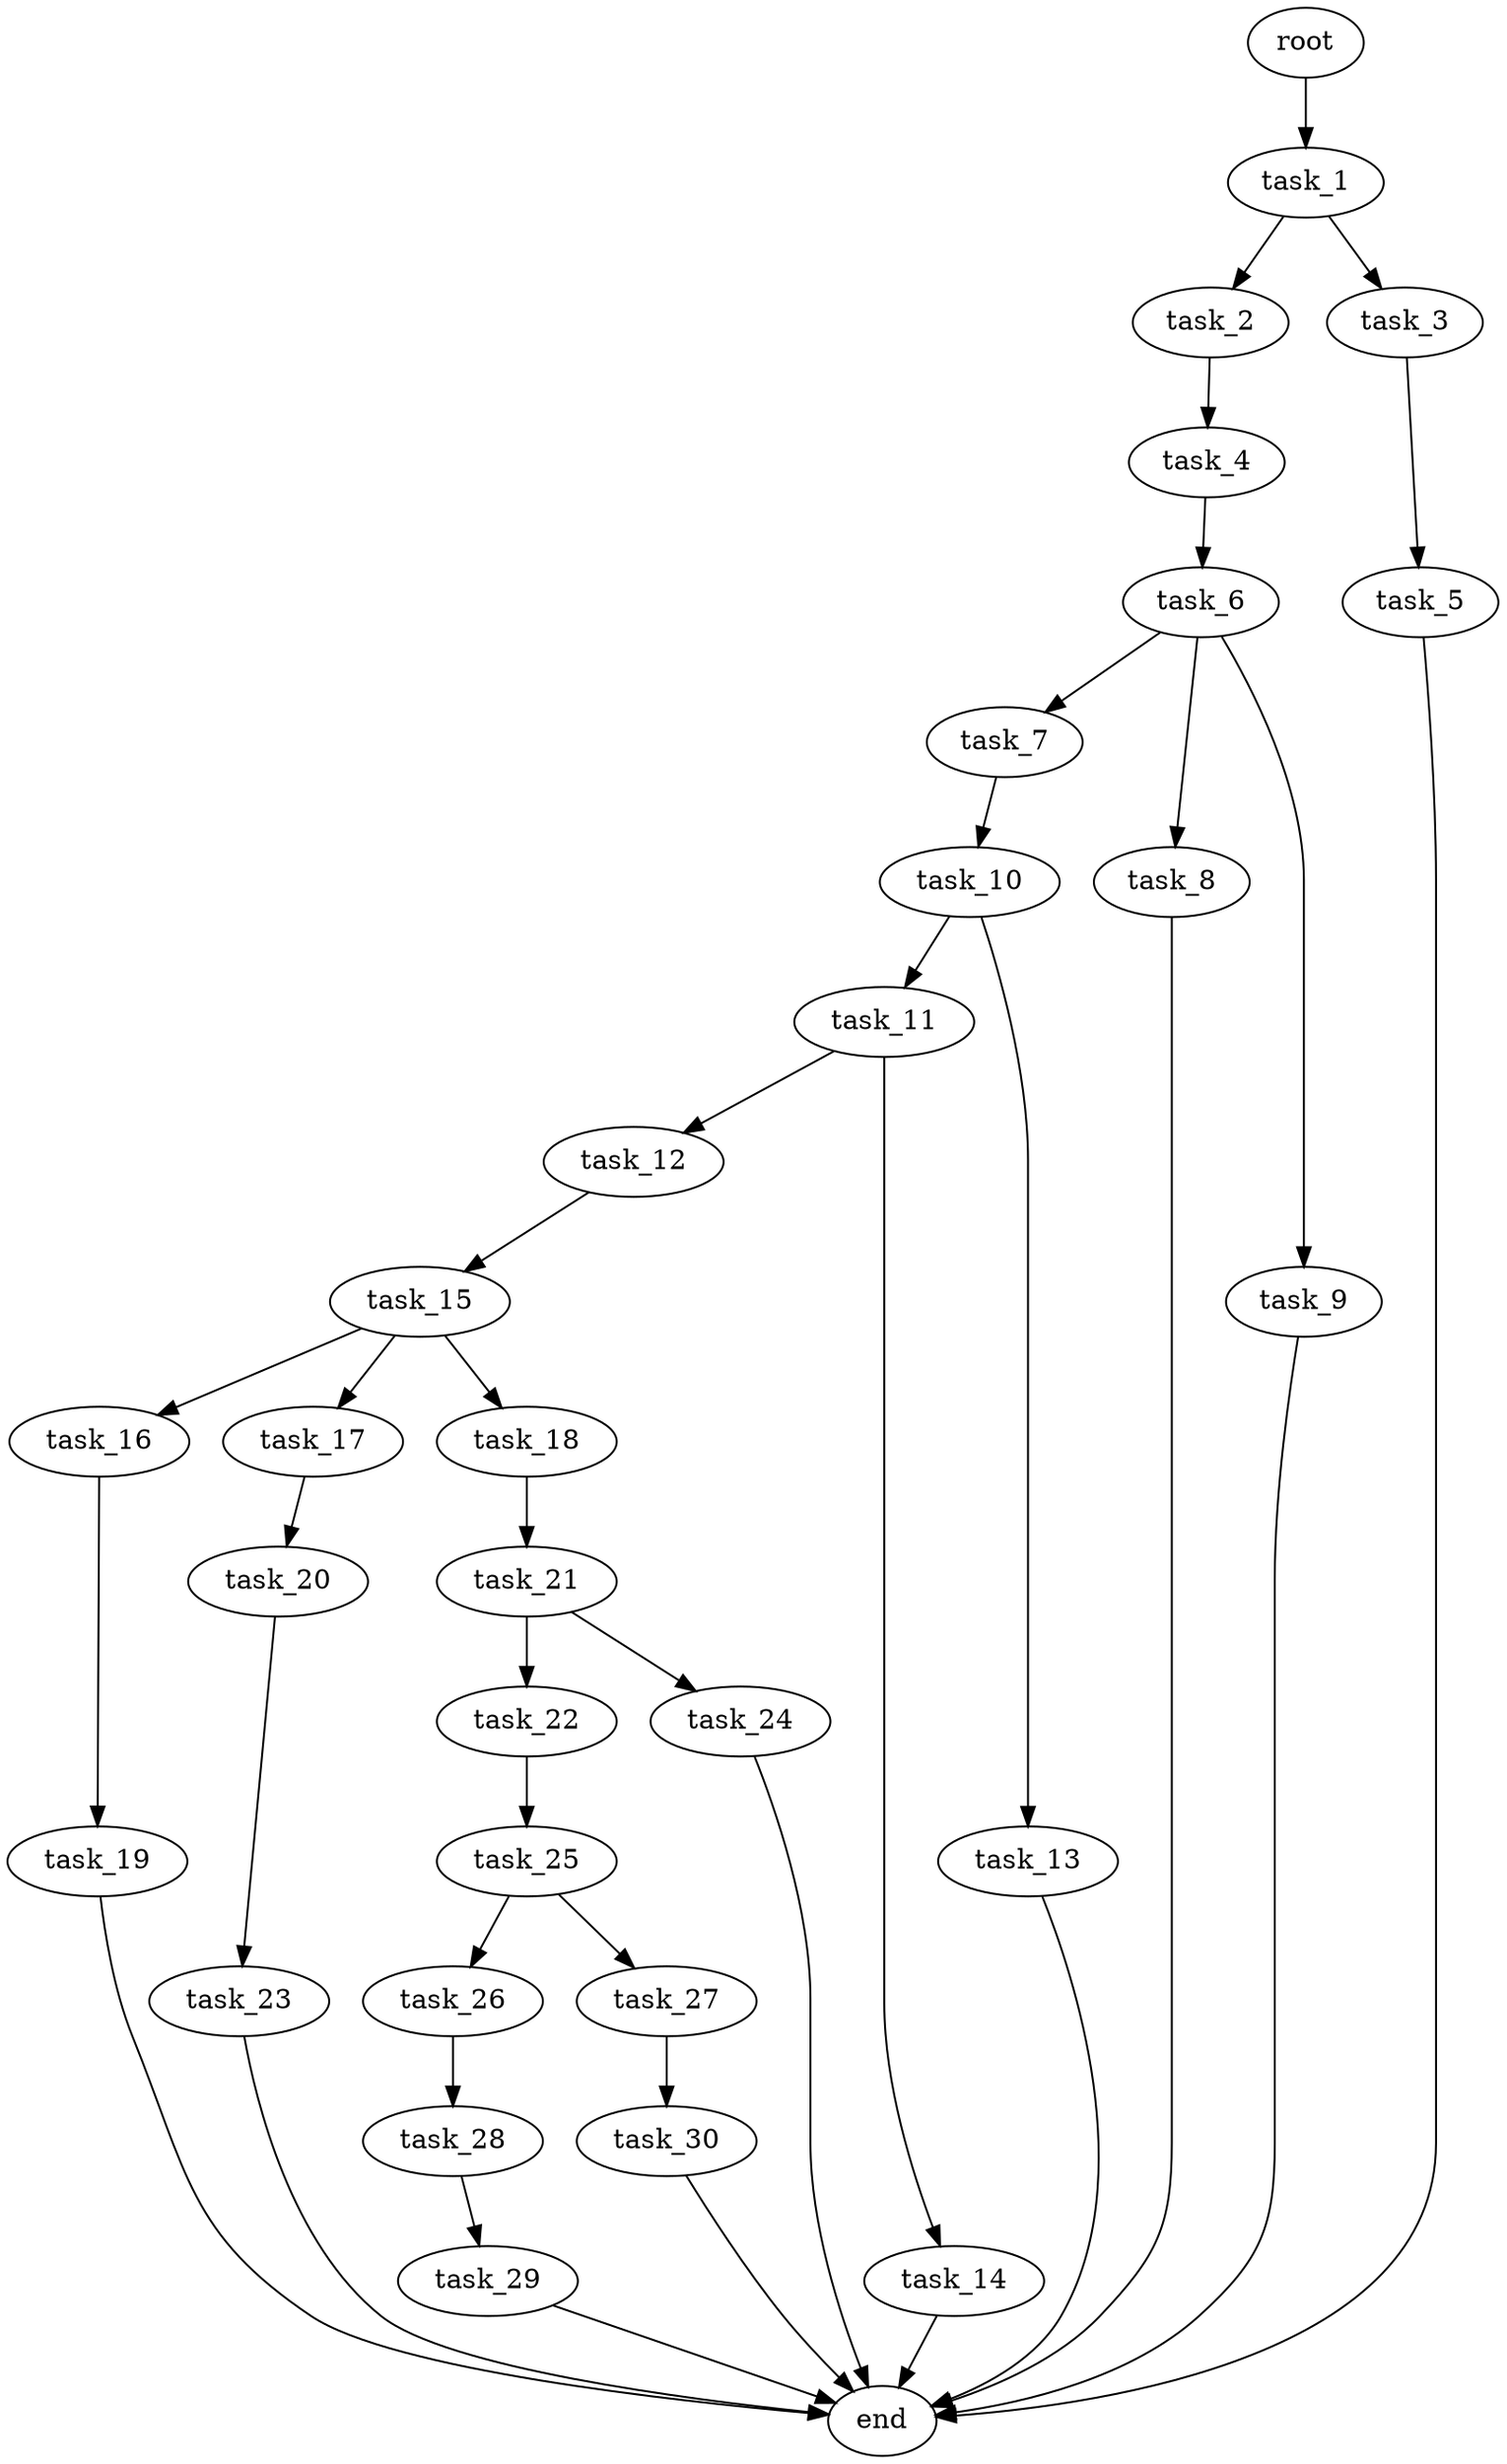 digraph G {
  root [size="0.000000e+00"];
  task_1 [size="6.486569e+09"];
  task_2 [size="7.320284e+09"];
  task_3 [size="4.226461e+09"];
  task_4 [size="2.940765e+09"];
  task_5 [size="4.027518e+09"];
  task_6 [size="5.940898e+09"];
  task_7 [size="5.296098e+09"];
  task_8 [size="4.936669e+09"];
  task_9 [size="4.336220e+09"];
  task_10 [size="6.811924e+09"];
  task_11 [size="6.463802e+09"];
  task_12 [size="9.589758e+09"];
  task_13 [size="2.196578e+09"];
  task_14 [size="5.323246e+08"];
  task_15 [size="3.578439e+08"];
  task_16 [size="2.662516e+09"];
  task_17 [size="6.594080e+08"];
  task_18 [size="1.011219e+09"];
  task_19 [size="2.265424e+09"];
  task_20 [size="6.202587e+09"];
  task_21 [size="7.158517e+09"];
  task_22 [size="3.919689e+09"];
  task_23 [size="1.013941e+09"];
  task_24 [size="7.339510e+09"];
  task_25 [size="8.795397e+09"];
  task_26 [size="2.683401e+09"];
  task_27 [size="2.057848e+09"];
  task_28 [size="7.857491e+09"];
  task_29 [size="3.476983e+09"];
  task_30 [size="2.880638e+09"];
  end [size="0.000000e+00"];

  root -> task_1 [size="1.000000e-12"];
  task_1 -> task_2 [size="7.320284e+08"];
  task_1 -> task_3 [size="4.226461e+08"];
  task_2 -> task_4 [size="2.940765e+08"];
  task_3 -> task_5 [size="4.027518e+08"];
  task_4 -> task_6 [size="5.940898e+08"];
  task_5 -> end [size="1.000000e-12"];
  task_6 -> task_7 [size="5.296098e+08"];
  task_6 -> task_8 [size="4.936669e+08"];
  task_6 -> task_9 [size="4.336220e+08"];
  task_7 -> task_10 [size="6.811924e+08"];
  task_8 -> end [size="1.000000e-12"];
  task_9 -> end [size="1.000000e-12"];
  task_10 -> task_11 [size="6.463802e+08"];
  task_10 -> task_13 [size="2.196578e+08"];
  task_11 -> task_12 [size="9.589758e+08"];
  task_11 -> task_14 [size="5.323246e+07"];
  task_12 -> task_15 [size="3.578439e+07"];
  task_13 -> end [size="1.000000e-12"];
  task_14 -> end [size="1.000000e-12"];
  task_15 -> task_16 [size="2.662516e+08"];
  task_15 -> task_17 [size="6.594080e+07"];
  task_15 -> task_18 [size="1.011219e+08"];
  task_16 -> task_19 [size="2.265424e+08"];
  task_17 -> task_20 [size="6.202587e+08"];
  task_18 -> task_21 [size="7.158517e+08"];
  task_19 -> end [size="1.000000e-12"];
  task_20 -> task_23 [size="1.013941e+08"];
  task_21 -> task_22 [size="3.919689e+08"];
  task_21 -> task_24 [size="7.339510e+08"];
  task_22 -> task_25 [size="8.795397e+08"];
  task_23 -> end [size="1.000000e-12"];
  task_24 -> end [size="1.000000e-12"];
  task_25 -> task_26 [size="2.683401e+08"];
  task_25 -> task_27 [size="2.057848e+08"];
  task_26 -> task_28 [size="7.857491e+08"];
  task_27 -> task_30 [size="2.880638e+08"];
  task_28 -> task_29 [size="3.476983e+08"];
  task_29 -> end [size="1.000000e-12"];
  task_30 -> end [size="1.000000e-12"];
}
